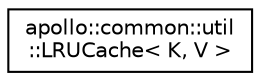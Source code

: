 digraph "Graphical Class Hierarchy"
{
  edge [fontname="Helvetica",fontsize="10",labelfontname="Helvetica",labelfontsize="10"];
  node [fontname="Helvetica",fontsize="10",shape=record];
  rankdir="LR";
  Node1 [label="apollo::common::util\l::LRUCache\< K, V \>",height=0.2,width=0.4,color="black", fillcolor="white", style="filled",URL="$classapollo_1_1common_1_1util_1_1LRUCache.html"];
}
